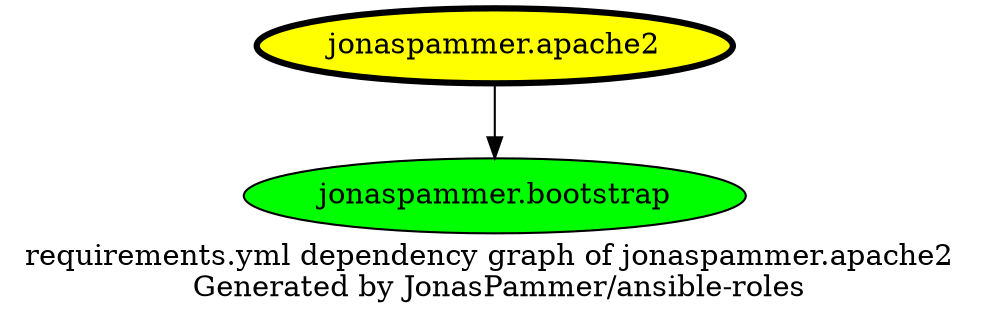 // This file is generated from `templates/dependencies_single.adoc.jinja2` by Github CI, all local changes will be lost eventually.
digraph hierarchy {
  label = "requirements.yml dependency graph of jonaspammer.apache2 \n Generated by JonasPammer/ansible-roles" ;
  overlap=false

  {
    "jonaspammer.apache2" [fillcolor=yellow style=filled penwidth=3]
    "jonaspammer.bootstrap" [fillcolor=green style=filled ]
  }


  "jonaspammer.apache2" -> {"jonaspammer.bootstrap"}
}